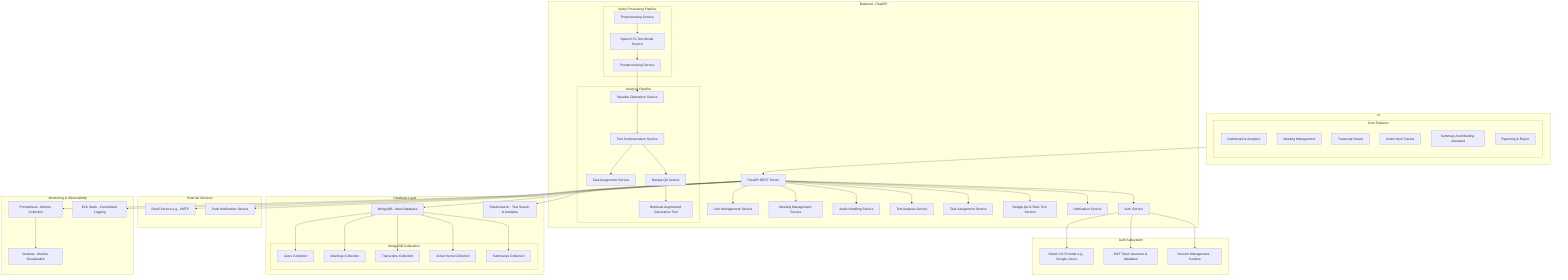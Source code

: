 graph TD
    %% Frontend Subsystem
    subgraph "UI"
        subgraph "Core Features"
            Dashboard[Dashboard & Analytics]
            MeetingMgmt[Meeting Management]
            TranscriptView[Transcript Viewer]
            ActionTracker[Action Item Tracker]
            Search[Summary And Meeting Assistant]
            Reports[Reporting & Export]
        end
    end

    %% Backend Subsystem
    subgraph "Backend - FastAPI"
        API[FastAPI REST Server]
        AuthService[Auth Service]
        UserService[User Management Service]
        MeetingService[Meeting Management Service]
        AudioService[Audio Handling Service]
        AnalysisService[Text Analysis Service]
        TaskService[Task Assignment Service]
        QAService[Bangla QA & RAG Tool Service]
        NotifService[Notification Service]

        API --> AuthService
        API --> UserService
        API --> MeetingService
        API --> AudioService
        API --> AnalysisService
        API --> TaskService
        API --> QAService
        API --> NotifService

        subgraph "Audio Processing Pipeline"
            Pre[Preprocessing Service]
            ASR[Speech-To-Text Model Service]
            Post[Postprocessing Service]
            
            Pre --> ASR
            ASR --> Post
        end

        subgraph "Analysis Pipeline"
            Diar[Speaker Diarization Service]
            Sum[Text Summarization Service]
            Task[Task Assignment Service]
            Question[Bangla QA Service]
            RAG[Retrieval-Augmented Generation Tool]
            
            Post --> Diar
            Diar --> Sum
            Sum --> Task
            Sum --> Question
            Question --> RAG
        end
    end

    %% Database Layer
    subgraph "Database Layer"
        Mongo[MongoDB - Main Database]
        ES[Elasticsearch - Text Search & Analytics]

        subgraph "MongoDB Collections"
            Users[Users Collection]
            Meetings[Meetings Collection]
            Transcripts[Transcripts Collection]
            Actions[Action Items Collection]
            Summaries[Summaries Collection]
        end

        Mongo --> Users
        Mongo --> Meetings
        Mongo --> Transcripts
        Mongo --> Actions
        Mongo --> Summaries
    end

    %% Communication & External Services
    subgraph "External Services"
        Email[Email Service e.g., SMTP]
        Push[Push Notification Service]
    end

    %% Connections
    UI --> API
    API --> Mongo
    API --> ES
    API --> Email
    API --> Push

    %% Authentication & Security
    subgraph "Auth Subsystem"
        OAuth[OAuth 2.0 Provider e.g., Google, Azure]
        JWT[JWT Token Issuance & Validation]
        Session[Session Management - Cookies]
    end
    AuthService --> OAuth
    AuthService --> JWT
    AuthService --> Session

    %% Logging & Monitoring
    subgraph "Monitoring & Observability"
        Prometheus[Prometheus - Metrics Collection]
        Grafana[Grafana - Metrics Visualization]
        ELK[ELK Stack - Centralized Logging]
    end
    API --> Prometheus
    Prometheus --> Grafana
    API --> ELK